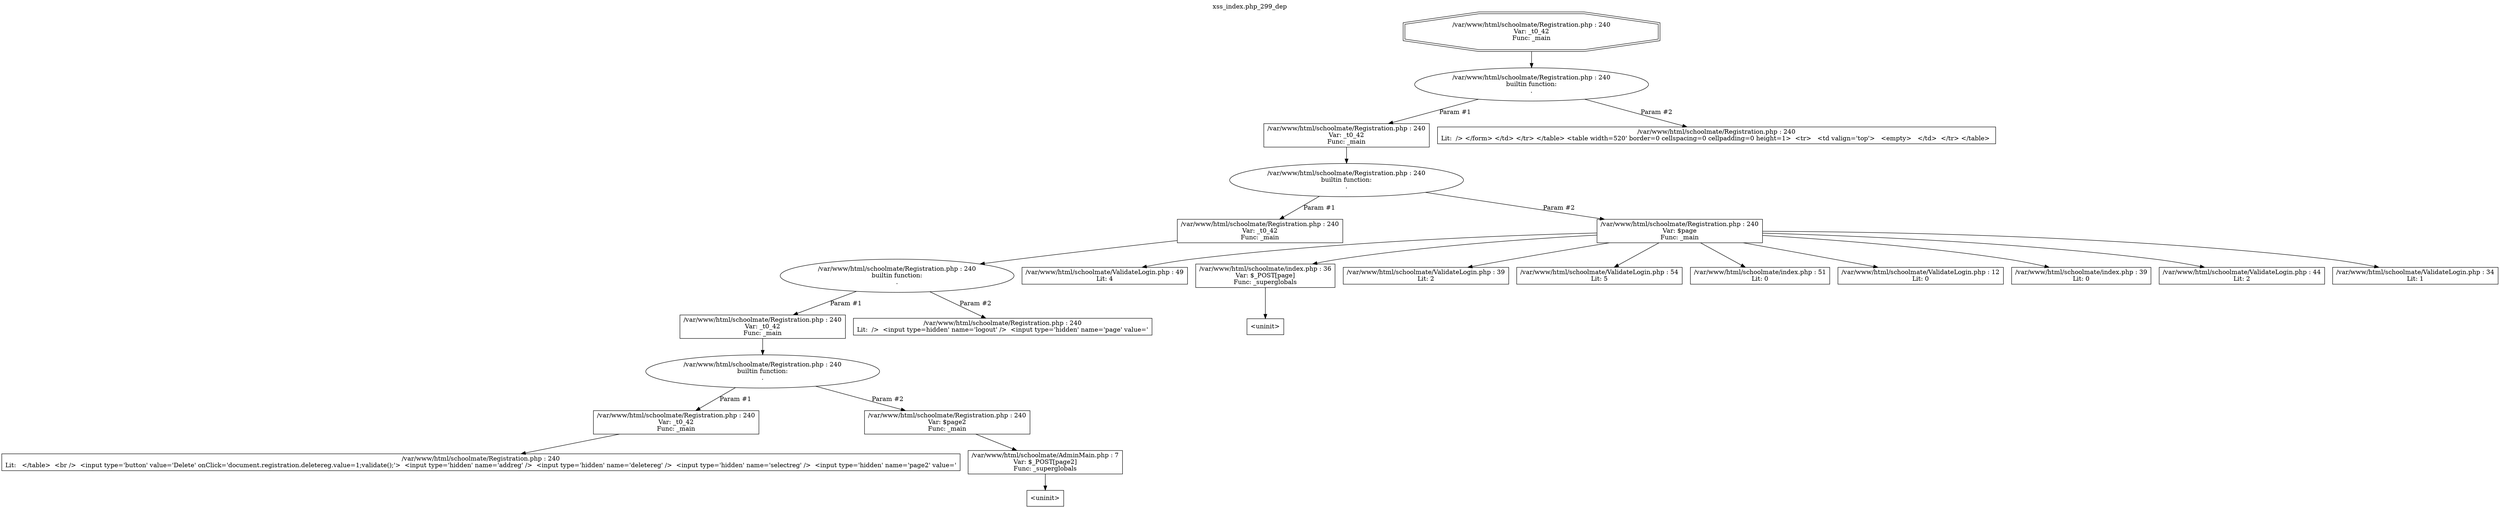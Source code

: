 digraph cfg {
  label="xss_index.php_299_dep";
  labelloc=t;
  n1 [shape=doubleoctagon, label="/var/www/html/schoolmate/Registration.php : 240\nVar: _t0_42\nFunc: _main\n"];
  n2 [shape=ellipse, label="/var/www/html/schoolmate/Registration.php : 240\nbuiltin function:\n.\n"];
  n3 [shape=box, label="/var/www/html/schoolmate/Registration.php : 240\nVar: _t0_42\nFunc: _main\n"];
  n4 [shape=ellipse, label="/var/www/html/schoolmate/Registration.php : 240\nbuiltin function:\n.\n"];
  n5 [shape=box, label="/var/www/html/schoolmate/Registration.php : 240\nVar: _t0_42\nFunc: _main\n"];
  n6 [shape=ellipse, label="/var/www/html/schoolmate/Registration.php : 240\nbuiltin function:\n.\n"];
  n7 [shape=box, label="/var/www/html/schoolmate/Registration.php : 240\nVar: _t0_42\nFunc: _main\n"];
  n8 [shape=ellipse, label="/var/www/html/schoolmate/Registration.php : 240\nbuiltin function:\n.\n"];
  n9 [shape=box, label="/var/www/html/schoolmate/Registration.php : 240\nVar: _t0_42\nFunc: _main\n"];
  n10 [shape=box, label="/var/www/html/schoolmate/Registration.php : 240\nLit:   </table>  <br />  <input type='button' value='Delete' onClick='document.registration.deletereg.value=1;validate();'>  <input type='hidden' name='addreg' />  <input type='hidden' name='deletereg' />  <input type='hidden' name='selectreg' />  <input type='hidden' name='page2' value='\n"];
  n11 [shape=box, label="/var/www/html/schoolmate/Registration.php : 240\nVar: $page2\nFunc: _main\n"];
  n12 [shape=box, label="/var/www/html/schoolmate/AdminMain.php : 7\nVar: $_POST[page2]\nFunc: _superglobals\n"];
  n13 [shape=box, label="<uninit>"];
  n14 [shape=box, label="/var/www/html/schoolmate/Registration.php : 240\nLit:  />  <input type=hidden' name='logout' />  <input type='hidden' name='page' value='\n"];
  n15 [shape=box, label="/var/www/html/schoolmate/Registration.php : 240\nVar: $page\nFunc: _main\n"];
  n16 [shape=box, label="/var/www/html/schoolmate/ValidateLogin.php : 49\nLit: 4\n"];
  n17 [shape=box, label="/var/www/html/schoolmate/index.php : 36\nVar: $_POST[page]\nFunc: _superglobals\n"];
  n18 [shape=box, label="<uninit>"];
  n19 [shape=box, label="/var/www/html/schoolmate/ValidateLogin.php : 39\nLit: 2\n"];
  n20 [shape=box, label="/var/www/html/schoolmate/ValidateLogin.php : 54\nLit: 5\n"];
  n21 [shape=box, label="/var/www/html/schoolmate/index.php : 51\nLit: 0\n"];
  n22 [shape=box, label="/var/www/html/schoolmate/ValidateLogin.php : 12\nLit: 0\n"];
  n23 [shape=box, label="/var/www/html/schoolmate/index.php : 39\nLit: 0\n"];
  n24 [shape=box, label="/var/www/html/schoolmate/ValidateLogin.php : 44\nLit: 2\n"];
  n25 [shape=box, label="/var/www/html/schoolmate/ValidateLogin.php : 34\nLit: 1\n"];
  n26 [shape=box, label="/var/www/html/schoolmate/Registration.php : 240\nLit:  /> </form> </td> </tr> </table> <table width=520' border=0 cellspacing=0 cellpadding=0 height=1>  <tr>   <td valign='top'>   <empty>   </td>  </tr> </table> \n"];
  n1 -> n2;
  n3 -> n4;
  n5 -> n6;
  n7 -> n8;
  n9 -> n10;
  n8 -> n9[label="Param #1"];
  n8 -> n11[label="Param #2"];
  n12 -> n13;
  n11 -> n12;
  n6 -> n7[label="Param #1"];
  n6 -> n14[label="Param #2"];
  n4 -> n5[label="Param #1"];
  n4 -> n15[label="Param #2"];
  n15 -> n16;
  n15 -> n17;
  n15 -> n19;
  n15 -> n20;
  n15 -> n21;
  n15 -> n22;
  n15 -> n23;
  n15 -> n24;
  n15 -> n25;
  n17 -> n18;
  n2 -> n3[label="Param #1"];
  n2 -> n26[label="Param #2"];
}
